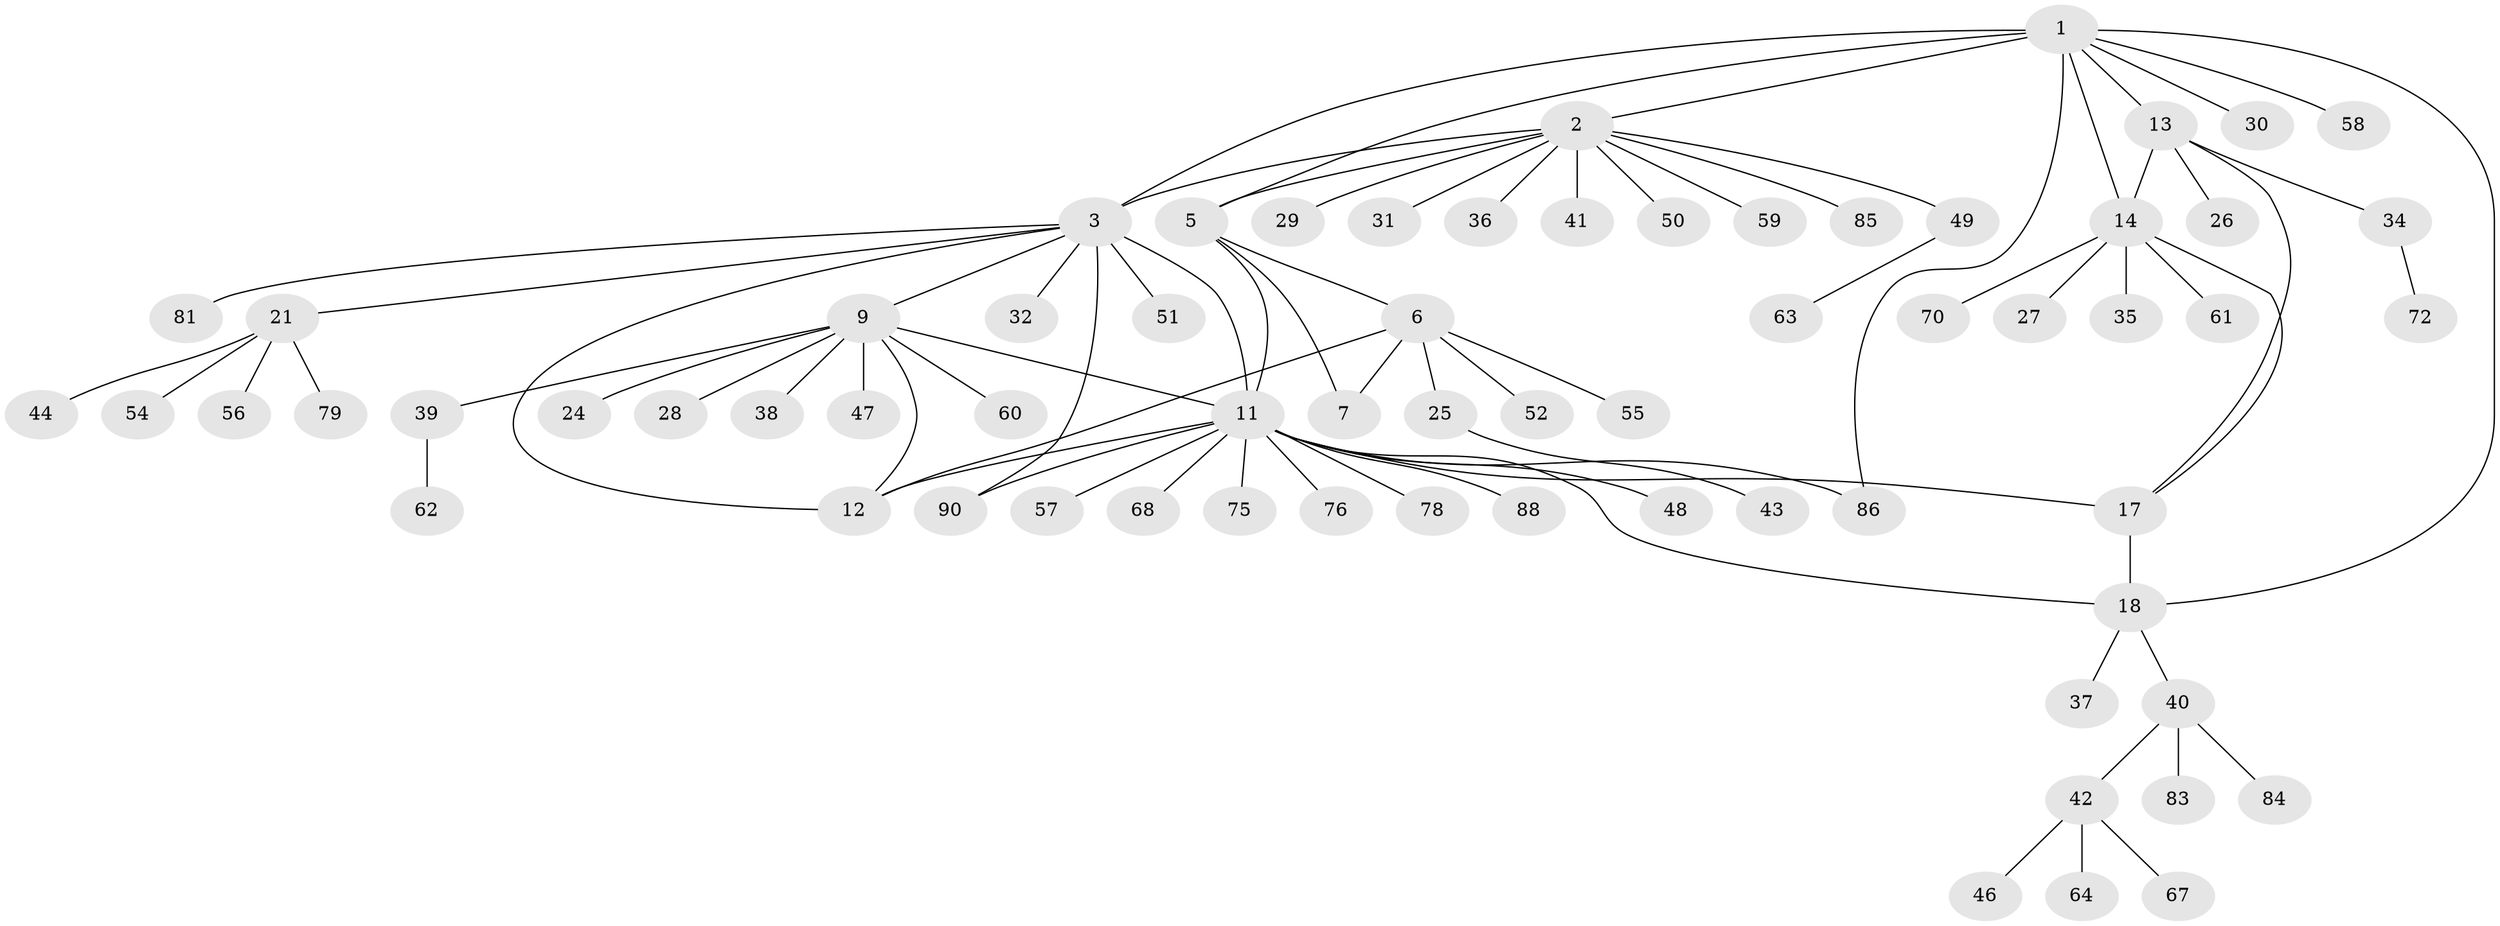 // Generated by graph-tools (version 1.1) at 2025/24/03/03/25 07:24:13]
// undirected, 67 vertices, 81 edges
graph export_dot {
graph [start="1"]
  node [color=gray90,style=filled];
  1 [super="+16"];
  2 [super="+4"];
  3 [super="+10"];
  5 [super="+8"];
  6 [super="+80"];
  7;
  9 [super="+45"];
  11 [super="+19"];
  12;
  13 [super="+15"];
  14 [super="+33"];
  17 [super="+23"];
  18 [super="+20"];
  21 [super="+22"];
  24;
  25;
  26;
  27;
  28;
  29;
  30;
  31;
  32;
  34;
  35;
  36;
  37;
  38 [super="+82"];
  39;
  40 [super="+89"];
  41;
  42 [super="+65"];
  43 [super="+74"];
  44 [super="+71"];
  46;
  47;
  48;
  49;
  50 [super="+53"];
  51;
  52 [super="+69"];
  54 [super="+77"];
  55;
  56 [super="+66"];
  57 [super="+73"];
  58;
  59 [super="+87"];
  60;
  61;
  62;
  63;
  64;
  67;
  68;
  70;
  72;
  75;
  76;
  78;
  79;
  81;
  83;
  84;
  85;
  86;
  88;
  90;
  1 -- 2 [weight=2];
  1 -- 3 [weight=2];
  1 -- 18;
  1 -- 86;
  1 -- 5;
  1 -- 30;
  1 -- 58;
  1 -- 13 [weight=2];
  1 -- 14;
  2 -- 3 [weight=2];
  2 -- 36;
  2 -- 50;
  2 -- 85;
  2 -- 5;
  2 -- 41;
  2 -- 49;
  2 -- 59;
  2 -- 29;
  2 -- 31;
  3 -- 32;
  3 -- 81;
  3 -- 90;
  3 -- 51;
  3 -- 21;
  3 -- 9;
  3 -- 11;
  3 -- 12;
  5 -- 6 [weight=2];
  5 -- 7 [weight=2];
  5 -- 11;
  6 -- 7;
  6 -- 12;
  6 -- 25;
  6 -- 52;
  6 -- 55;
  9 -- 11;
  9 -- 12;
  9 -- 24;
  9 -- 28;
  9 -- 38;
  9 -- 39;
  9 -- 47;
  9 -- 60;
  11 -- 12;
  11 -- 48;
  11 -- 75;
  11 -- 86;
  11 -- 88;
  11 -- 90;
  11 -- 68;
  11 -- 76;
  11 -- 78;
  11 -- 17;
  11 -- 18 [weight=2];
  11 -- 57;
  13 -- 14 [weight=2];
  13 -- 26;
  13 -- 34;
  13 -- 17;
  14 -- 17;
  14 -- 27;
  14 -- 35;
  14 -- 61;
  14 -- 70;
  17 -- 18 [weight=2];
  18 -- 37;
  18 -- 40;
  21 -- 54;
  21 -- 56;
  21 -- 44;
  21 -- 79;
  25 -- 43;
  34 -- 72;
  39 -- 62;
  40 -- 42;
  40 -- 83;
  40 -- 84;
  42 -- 46;
  42 -- 64;
  42 -- 67;
  49 -- 63;
}
